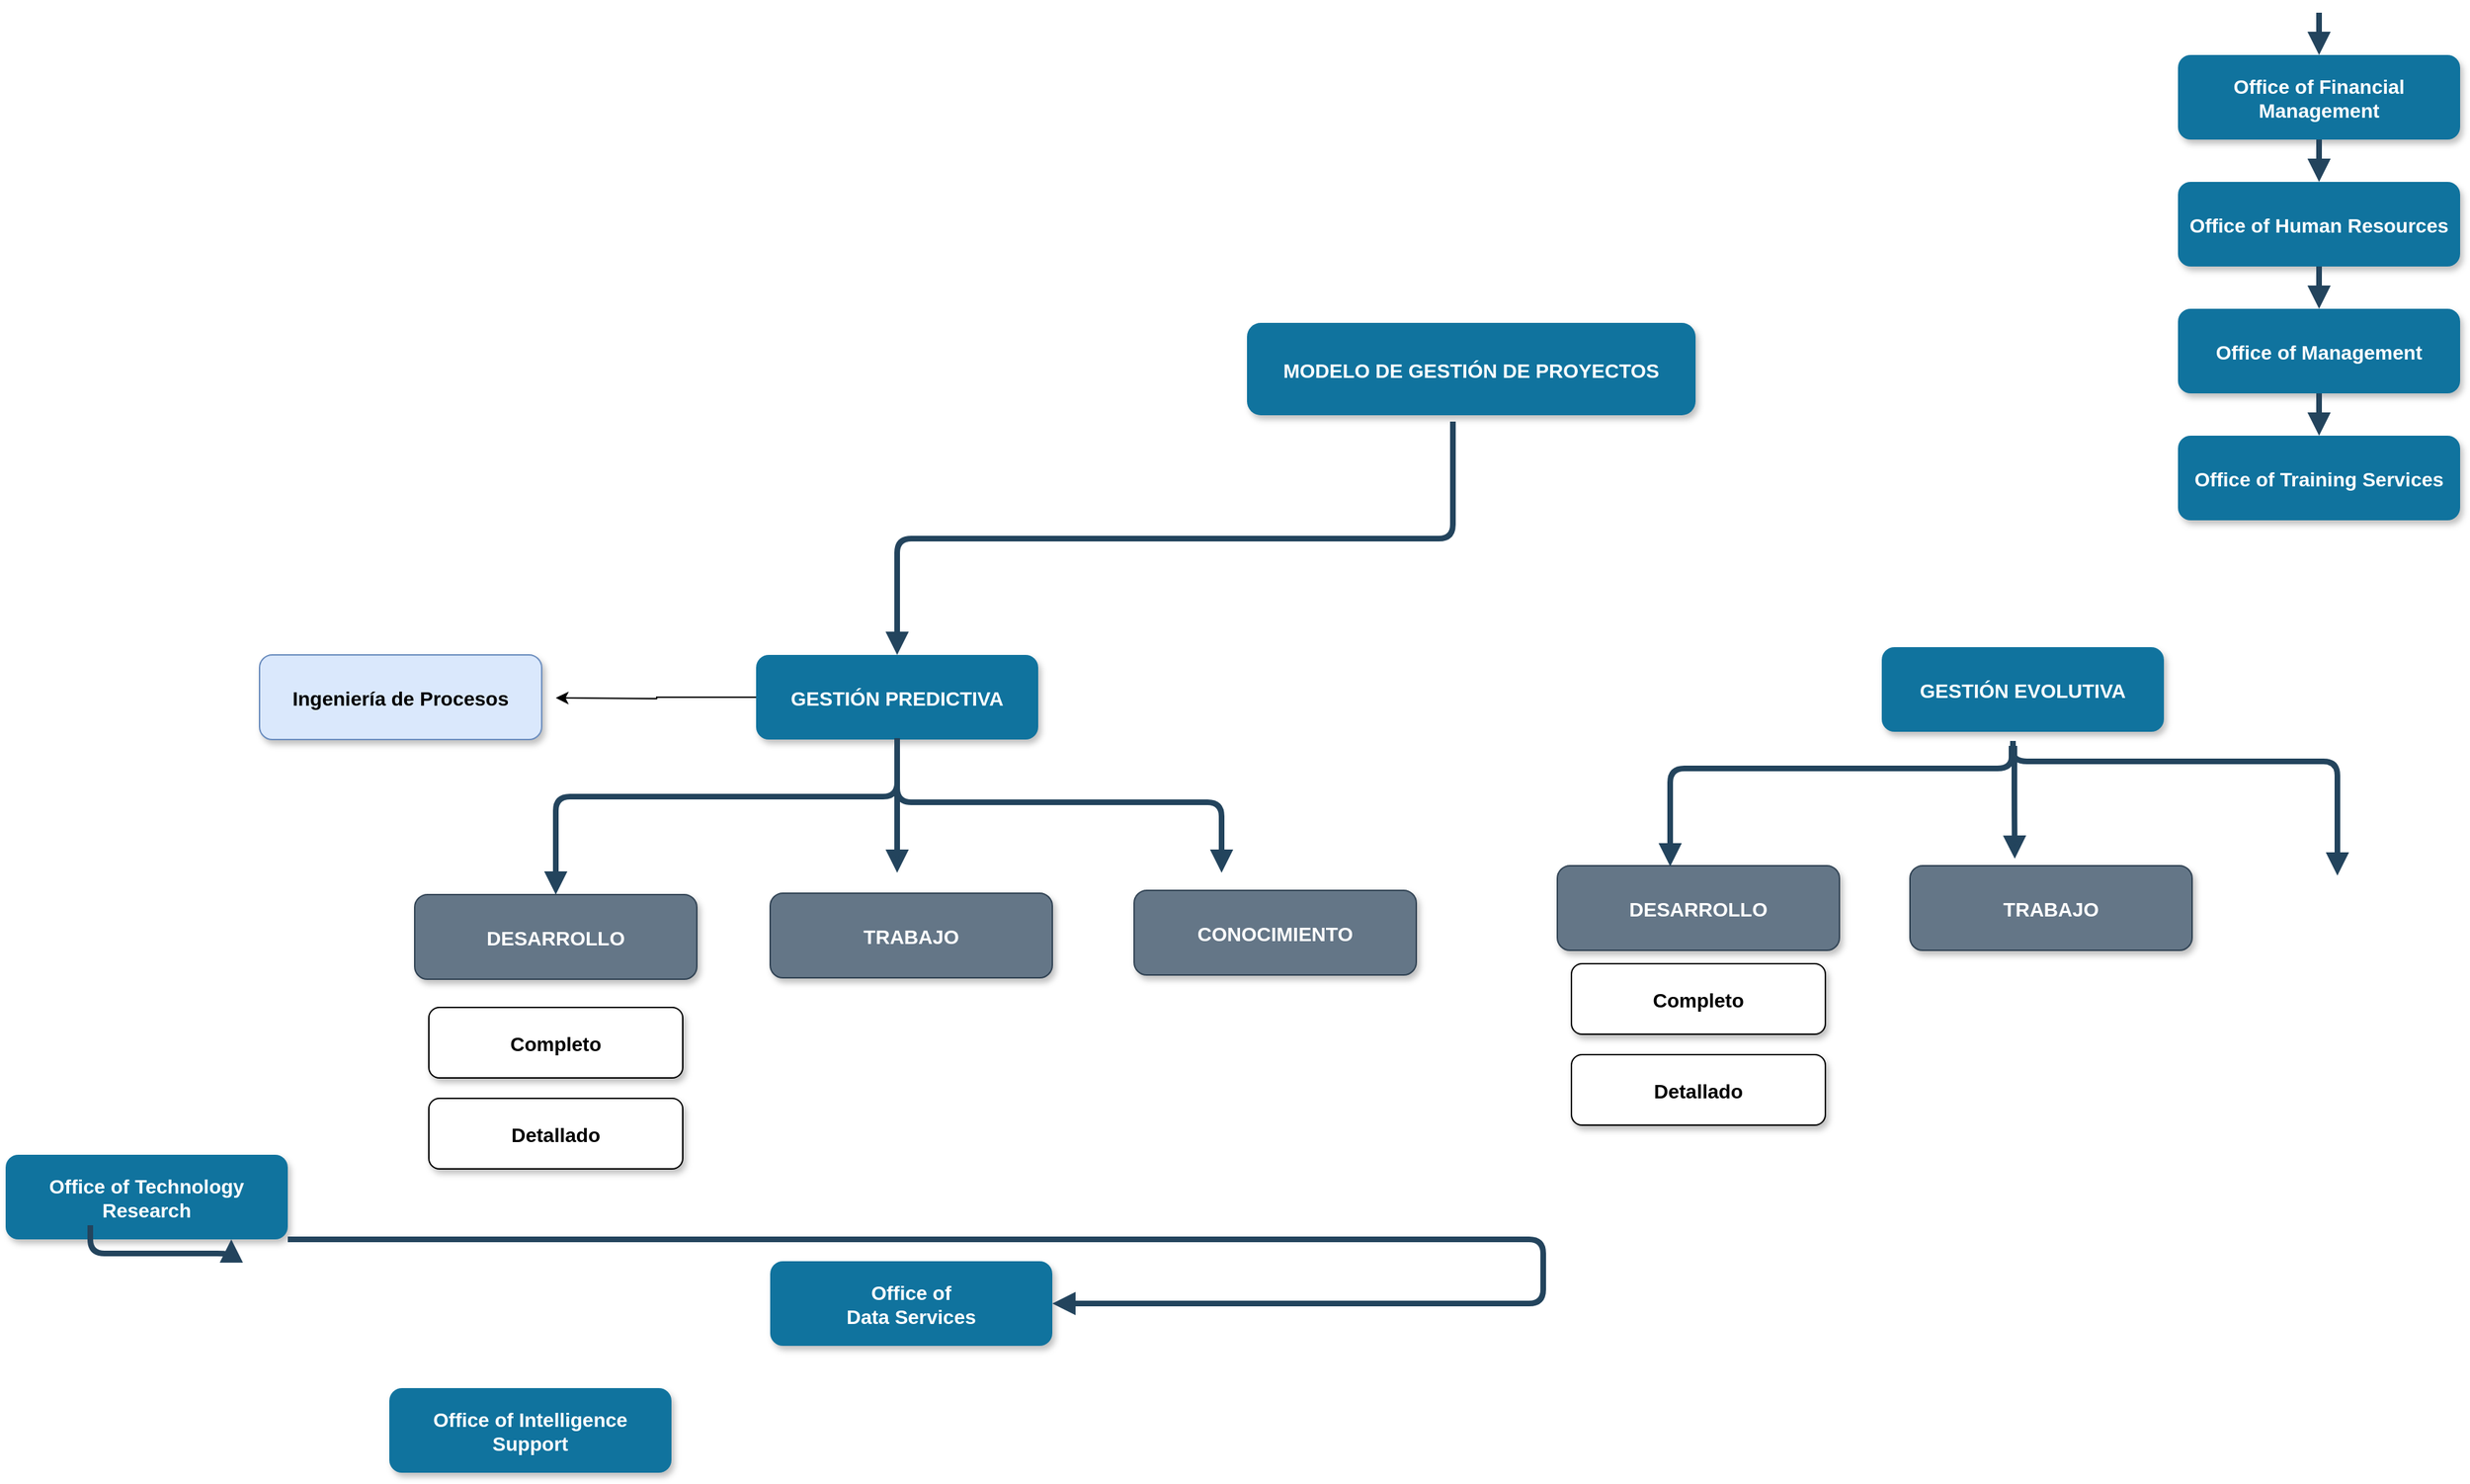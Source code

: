 <mxfile version="14.4.8" type="github">
  <diagram name="Page-1" id="97916047-d0de-89f5-080d-49f4d83e522f">
    <mxGraphModel dx="1021" dy="1769.5" grid="1" gridSize="10" guides="1" tooltips="1" connect="1" arrows="1" fold="1" page="1" pageScale="1.5" pageWidth="1169" pageHeight="827" background="#ffffff" math="0" shadow="0">
      <root>
        <mxCell id="0" />
        <mxCell id="1" parent="0" />
        <mxCell id="2" value="MODELO DE GESTIÓN DE PROYECTOS" style="rounded=1;fillColor=#10739E;strokeColor=none;shadow=1;gradientColor=none;fontStyle=1;fontColor=#FFFFFF;fontSize=14;" parent="1" vertex="1">
          <mxGeometry x="890" y="220" width="318" height="65.5" as="geometry" />
        </mxCell>
        <mxCell id="APoWf9Y6Tdosz3FZHgf2-59" style="edgeStyle=orthogonalEdgeStyle;rounded=0;orthogonalLoop=1;jettySize=auto;html=1;exitX=0;exitY=0.5;exitDx=0;exitDy=0;" edge="1" parent="1" source="5">
          <mxGeometry relative="1" as="geometry">
            <mxPoint x="400" y="486" as="targetPoint" />
          </mxGeometry>
        </mxCell>
        <mxCell id="5" value="GESTIÓN PREDICTIVA" style="rounded=1;fillColor=#10739E;strokeColor=none;shadow=1;gradientColor=none;fontStyle=1;fontColor=#FFFFFF;fontSize=14;" parent="1" vertex="1">
          <mxGeometry x="542" y="455.5" width="200" height="60" as="geometry" />
        </mxCell>
        <mxCell id="6" value="GESTIÓN EVOLUTIVA" style="rounded=1;fillColor=#10739E;strokeColor=none;shadow=1;gradientColor=none;fontStyle=1;fontColor=#FFFFFF;fontSize=14;" parent="1" vertex="1">
          <mxGeometry x="1340" y="450" width="200" height="60" as="geometry" />
        </mxCell>
        <mxCell id="8" value="DESARROLLO" style="rounded=1;fillColor=#647687;strokeColor=#314354;shadow=1;fontStyle=1;fontSize=14;fontColor=#ffffff;" parent="1" vertex="1">
          <mxGeometry x="300" y="625.5" width="200" height="60" as="geometry" />
        </mxCell>
        <mxCell id="11" value="Completo" style="rounded=1;shadow=1;fontStyle=1;fontSize=14;" parent="1" vertex="1">
          <mxGeometry x="310" y="705.5" width="180" height="50" as="geometry" />
        </mxCell>
        <mxCell id="12" value="Office of Intelligence &#xa;Support" style="rounded=1;fillColor=#10739E;strokeColor=none;shadow=1;gradientColor=none;fontStyle=1;fontColor=#FFFFFF;fontSize=14;" parent="1" vertex="1">
          <mxGeometry x="282" y="975.5" width="200" height="60" as="geometry" />
        </mxCell>
        <mxCell id="14" value="TRABAJO" style="rounded=1;fillColor=#647687;strokeColor=#314354;shadow=1;fontStyle=1;fontColor=#ffffff;fontSize=14;" parent="1" vertex="1">
          <mxGeometry x="552" y="624.5" width="200" height="60" as="geometry" />
        </mxCell>
        <mxCell id="15" value="Office of Technology &#xa;Research" style="rounded=1;fillColor=#10739E;strokeColor=none;shadow=1;gradientColor=none;fontStyle=1;fontColor=#FFFFFF;fontSize=14;" parent="1" vertex="1">
          <mxGeometry x="10" y="810" width="200" height="60" as="geometry" />
        </mxCell>
        <mxCell id="16" value="Office of&#xa;Data Services" style="rounded=1;fillColor=#10739E;strokeColor=none;shadow=1;gradientColor=none;fontStyle=1;fontColor=#FFFFFF;fontSize=14;" parent="1" vertex="1">
          <mxGeometry x="552" y="885.5" width="200" height="60" as="geometry" />
        </mxCell>
        <mxCell id="19" value="Office of Financial &#xa;Management" style="rounded=1;fillColor=#10739E;strokeColor=none;shadow=1;gradientColor=none;fontStyle=1;fontColor=#FFFFFF;fontSize=14;" parent="1" vertex="1">
          <mxGeometry x="1550" y="30" width="200" height="60" as="geometry" />
        </mxCell>
        <mxCell id="20" value="Office of Human Resources" style="rounded=1;fillColor=#10739E;strokeColor=none;shadow=1;gradientColor=none;fontStyle=1;fontColor=#FFFFFF;fontSize=14;" parent="1" vertex="1">
          <mxGeometry x="1550" y="120" width="200" height="60" as="geometry" />
        </mxCell>
        <mxCell id="21" value="Office of Management " style="rounded=1;fillColor=#10739E;strokeColor=none;shadow=1;gradientColor=none;fontStyle=1;fontColor=#FFFFFF;fontSize=14;" parent="1" vertex="1">
          <mxGeometry x="1550" y="210" width="200" height="60" as="geometry" />
        </mxCell>
        <mxCell id="22" value="Office of Training Services" style="rounded=1;fillColor=#10739E;strokeColor=none;shadow=1;gradientColor=none;fontStyle=1;fontColor=#FFFFFF;fontSize=14;" parent="1" vertex="1">
          <mxGeometry x="1550" y="300" width="200" height="60" as="geometry" />
        </mxCell>
        <mxCell id="30" value="" style="edgeStyle=elbowEdgeStyle;elbow=vertical;strokeWidth=4;endArrow=block;endFill=1;fontStyle=1;strokeColor=#23445D;exitX=0.459;exitY=1.069;exitDx=0;exitDy=0;exitPerimeter=0;" parent="1" source="2" target="5" edge="1">
          <mxGeometry x="22" y="165.5" width="100" height="100" as="geometry">
            <mxPoint x="772" y="405.5" as="sourcePoint" />
            <mxPoint x="122" y="165.5" as="targetPoint" />
          </mxGeometry>
        </mxCell>
        <mxCell id="34" value="" style="edgeStyle=elbowEdgeStyle;elbow=vertical;strokeWidth=4;endArrow=block;endFill=1;fontStyle=1;strokeColor=#23445D;" parent="1" target="8" edge="1">
          <mxGeometry x="22" y="165.5" width="100" height="100" as="geometry">
            <mxPoint x="642" y="520" as="sourcePoint" />
            <mxPoint x="122" y="165.5" as="targetPoint" />
            <Array as="points">
              <mxPoint x="400" y="556" />
              <mxPoint x="290" y="556" />
              <mxPoint x="552" y="555.5" />
            </Array>
          </mxGeometry>
        </mxCell>
        <mxCell id="42" value="" style="edgeStyle=elbowEdgeStyle;elbow=vertical;strokeWidth=4;endArrow=block;endFill=1;fontStyle=1;strokeColor=#23445D;exitX=0.55;exitY=1.075;exitDx=0;exitDy=0;exitPerimeter=0;" parent="1" edge="1">
          <mxGeometry x="52" y="165.5" width="100" height="100" as="geometry">
            <mxPoint x="642" y="520" as="sourcePoint" />
            <mxPoint x="642" y="610" as="targetPoint" />
          </mxGeometry>
        </mxCell>
        <mxCell id="43" value="" style="edgeStyle=elbowEdgeStyle;elbow=vertical;strokeWidth=4;endArrow=block;endFill=1;fontStyle=1;strokeColor=#23445D;" parent="1" target="15" edge="1">
          <mxGeometry x="62" y="175.5" width="100" height="100" as="geometry">
            <mxPoint x="70" y="860" as="sourcePoint" />
            <mxPoint x="162" y="175.5" as="targetPoint" />
            <Array as="points">
              <mxPoint x="170" y="880" />
              <mxPoint x="660" y="850" />
            </Array>
          </mxGeometry>
        </mxCell>
        <mxCell id="44" value="" style="edgeStyle=elbowEdgeStyle;elbow=vertical;strokeWidth=4;endArrow=block;endFill=1;fontStyle=1;strokeColor=#23445D;" parent="1" source="15" target="16" edge="1">
          <mxGeometry x="62" y="185.5" width="100" height="100" as="geometry">
            <mxPoint x="62" y="285.5" as="sourcePoint" />
            <mxPoint x="162" y="185.5" as="targetPoint" />
            <Array as="points">
              <mxPoint x="1100" y="870" />
              <mxPoint x="1160" y="840" />
              <mxPoint x="1390" y="930" />
              <mxPoint x="940" y="1160" />
            </Array>
          </mxGeometry>
        </mxCell>
        <mxCell id="46" value="" style="edgeStyle=elbowEdgeStyle;elbow=vertical;strokeWidth=4;endArrow=block;endFill=1;fontStyle=1;strokeColor=#23445D;" parent="1" target="19" edge="1">
          <mxGeometry x="780" y="-510" width="100" height="100" as="geometry">
            <mxPoint x="1650.0" as="sourcePoint" />
            <mxPoint x="880" y="-510" as="targetPoint" />
          </mxGeometry>
        </mxCell>
        <mxCell id="47" value="" style="edgeStyle=elbowEdgeStyle;elbow=vertical;strokeWidth=4;endArrow=block;endFill=1;fontStyle=1;strokeColor=#23445D;" parent="1" source="19" target="20" edge="1">
          <mxGeometry x="780" y="-500" width="100" height="100" as="geometry">
            <mxPoint x="780" y="-400" as="sourcePoint" />
            <mxPoint x="880" y="-500" as="targetPoint" />
          </mxGeometry>
        </mxCell>
        <mxCell id="48" value="" style="edgeStyle=elbowEdgeStyle;elbow=vertical;strokeWidth=4;endArrow=block;endFill=1;fontStyle=1;strokeColor=#23445D;" parent="1" source="20" target="21" edge="1">
          <mxGeometry x="780" y="-490" width="100" height="100" as="geometry">
            <mxPoint x="780" y="-390" as="sourcePoint" />
            <mxPoint x="880" y="-490" as="targetPoint" />
          </mxGeometry>
        </mxCell>
        <mxCell id="49" value="" style="edgeStyle=elbowEdgeStyle;elbow=vertical;strokeWidth=4;endArrow=block;endFill=1;fontStyle=1;strokeColor=#23445D;" parent="1" source="21" target="22" edge="1">
          <mxGeometry x="780" y="-480" width="100" height="100" as="geometry">
            <mxPoint x="780" y="-380" as="sourcePoint" />
            <mxPoint x="880" y="-480" as="targetPoint" />
          </mxGeometry>
        </mxCell>
        <mxCell id="APoWf9Y6Tdosz3FZHgf2-61" value="Ingeniería de Procesos" style="rounded=1;fillColor=#dae8fc;strokeColor=#6c8ebf;shadow=1;fontStyle=1;fontSize=14;" vertex="1" parent="1">
          <mxGeometry x="190" y="455.5" width="200" height="60" as="geometry" />
        </mxCell>
        <mxCell id="APoWf9Y6Tdosz3FZHgf2-65" value="Detallado" style="rounded=1;shadow=1;fontStyle=1;fontSize=14;" vertex="1" parent="1">
          <mxGeometry x="310" y="770" width="180" height="50" as="geometry" />
        </mxCell>
        <mxCell id="APoWf9Y6Tdosz3FZHgf2-67" value="DESARROLLO" style="rounded=1;fillColor=#647687;strokeColor=#314354;shadow=1;fontStyle=1;fontSize=14;fontColor=#ffffff;" vertex="1" parent="1">
          <mxGeometry x="1110" y="605" width="200" height="60" as="geometry" />
        </mxCell>
        <mxCell id="APoWf9Y6Tdosz3FZHgf2-68" value="Completo" style="rounded=1;shadow=1;fontStyle=1;fontSize=14;" vertex="1" parent="1">
          <mxGeometry x="1120" y="674.5" width="180" height="50" as="geometry" />
        </mxCell>
        <mxCell id="APoWf9Y6Tdosz3FZHgf2-69" value="TRABAJO" style="rounded=1;fillColor=#647687;strokeColor=#314354;shadow=1;fontStyle=1;fontColor=#ffffff;fontSize=14;" vertex="1" parent="1">
          <mxGeometry x="1360" y="605" width="200" height="60" as="geometry" />
        </mxCell>
        <mxCell id="APoWf9Y6Tdosz3FZHgf2-70" value="" style="edgeStyle=elbowEdgeStyle;elbow=vertical;strokeWidth=4;endArrow=block;endFill=1;fontStyle=1;strokeColor=#23445D;" edge="1" parent="1">
          <mxGeometry x="812" y="145.5" width="100" height="100" as="geometry">
            <mxPoint x="1432" y="520" as="sourcePoint" />
            <mxPoint x="1190" y="605.5" as="targetPoint" />
            <Array as="points">
              <mxPoint x="1190" y="536" />
              <mxPoint x="1080" y="536" />
              <mxPoint x="1342" y="535.5" />
            </Array>
          </mxGeometry>
        </mxCell>
        <mxCell id="APoWf9Y6Tdosz3FZHgf2-71" value="" style="edgeStyle=elbowEdgeStyle;elbow=vertical;strokeWidth=4;endArrow=block;endFill=1;fontStyle=1;strokeColor=#23445D;" edge="1" parent="1">
          <mxGeometry x="844.29" y="145.5" width="100" height="100" as="geometry">
            <mxPoint x="1434" y="520" as="sourcePoint" />
            <mxPoint x="1434.29" y="600" as="targetPoint" />
          </mxGeometry>
        </mxCell>
        <mxCell id="APoWf9Y6Tdosz3FZHgf2-72" value="Detallado" style="rounded=1;shadow=1;fontStyle=1;fontSize=14;" vertex="1" parent="1">
          <mxGeometry x="1120" y="739" width="180" height="50" as="geometry" />
        </mxCell>
        <mxCell id="APoWf9Y6Tdosz3FZHgf2-74" value="" style="edgeStyle=elbowEdgeStyle;elbow=vertical;strokeWidth=4;endArrow=block;endFill=1;fontStyle=1;strokeColor=#23445D;exitX=0.55;exitY=1.075;exitDx=0;exitDy=0;exitPerimeter=0;" edge="1" parent="1">
          <mxGeometry x="52" y="160" width="100" height="100" as="geometry">
            <mxPoint x="642" y="514.5" as="sourcePoint" />
            <mxPoint x="872" y="610" as="targetPoint" />
            <Array as="points">
              <mxPoint x="760" y="560" />
            </Array>
          </mxGeometry>
        </mxCell>
        <mxCell id="APoWf9Y6Tdosz3FZHgf2-75" value="CONOCIMIENTO" style="rounded=1;fillColor=#647687;strokeColor=#314354;shadow=1;fontStyle=1;fontColor=#ffffff;fontSize=14;" vertex="1" parent="1">
          <mxGeometry x="810" y="622.5" width="200" height="60" as="geometry" />
        </mxCell>
        <mxCell id="APoWf9Y6Tdosz3FZHgf2-77" value="" style="edgeStyle=elbowEdgeStyle;elbow=vertical;strokeWidth=4;endArrow=block;endFill=1;fontStyle=1;strokeColor=#23445D;exitX=0.55;exitY=1.075;exitDx=0;exitDy=0;exitPerimeter=0;" edge="1" parent="1">
          <mxGeometry x="843" y="162" width="100" height="100" as="geometry">
            <mxPoint x="1433" y="516.5" as="sourcePoint" />
            <mxPoint x="1663" y="612" as="targetPoint" />
            <Array as="points">
              <mxPoint x="1553" y="531" />
            </Array>
          </mxGeometry>
        </mxCell>
      </root>
    </mxGraphModel>
  </diagram>
</mxfile>
